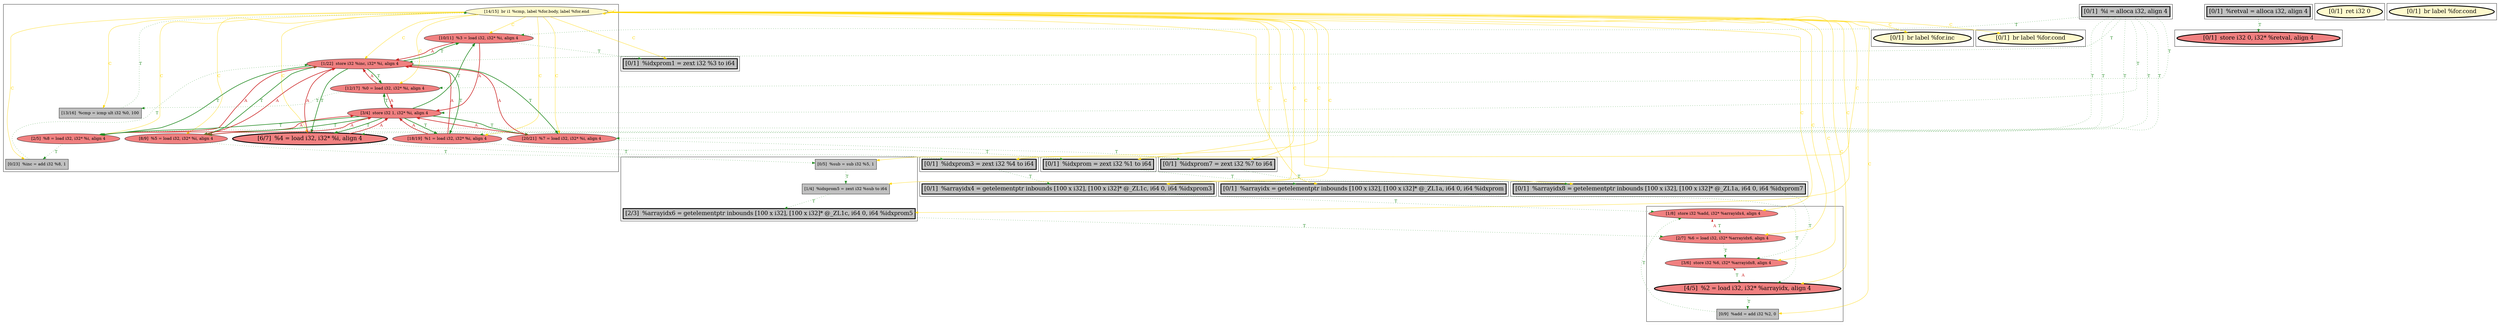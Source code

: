 
digraph G {



node135->node126 [color=gold,label="C",fontcolor=gold ]
node135->node137 [color=gold,label="C",fontcolor=gold ]
node135->node134 [color=gold,label="C",fontcolor=gold ]
node135->node143 [color=gold,label="C",fontcolor=gold ]
node142->node140 [style=solid,color=firebrick3,label="A",penwidth=2.0,fontcolor=firebrick3 ]
node140->node142 [style=solid,color=forestgreen,label="T",penwidth=2.0,fontcolor=forestgreen ]
node135->node152 [color=gold,label="C",fontcolor=gold ]
node145->node140 [style=solid,color=firebrick3,label="A",penwidth=2.0,fontcolor=firebrick3 ]
node140->node145 [style=solid,color=forestgreen,label="T",penwidth=2.0,fontcolor=forestgreen ]
node135->node127 [color=gold,label="C",fontcolor=gold ]
node135->node142 [color=gold,label="C",fontcolor=gold ]
node135->node132 [color=gold,label="C",fontcolor=gold ]
node139->node138 [style=solid,color=forestgreen,label="T",penwidth=2.0,fontcolor=forestgreen ]
node135->node145 [color=gold,label="C",fontcolor=gold ]
node145->node127 [style=dotted,color=forestgreen,label="T",penwidth=1.0,fontcolor=forestgreen ]
node135->node136 [color=gold,label="C",fontcolor=gold ]
node151->node141 [style=dotted,color=forestgreen,label="T",penwidth=1.0,fontcolor=forestgreen ]
node137->node140 [style=solid,color=firebrick3,label="A",penwidth=2.0,fontcolor=firebrick3 ]
node151->node140 [style=dotted,color=forestgreen,label="T",penwidth=1.0,fontcolor=forestgreen ]
node138->node148 [style=dotted,color=forestgreen,label="T",penwidth=1.0,fontcolor=forestgreen ]
node139->node145 [style=solid,color=forestgreen,label="T",penwidth=2.0,fontcolor=forestgreen ]
node148->node146 [style=dotted,color=forestgreen,label="T",penwidth=1.0,fontcolor=forestgreen ]
node129->node147 [style=dotted,color=forestgreen,label="T",penwidth=1.0,fontcolor=forestgreen ]
node147->node121 [style=dotted,color=forestgreen,label="T",penwidth=1.0,fontcolor=forestgreen ]
node135->node135 [color=gold,label="C",fontcolor=gold ]
node120->node123 [style=dotted,color=forestgreen,label="T",penwidth=1.0,fontcolor=forestgreen ]
node139->node137 [style=solid,color=forestgreen,label="T",penwidth=2.0,fontcolor=forestgreen ]
node152->node122 [style=dotted,color=forestgreen,label="T",penwidth=1.0,fontcolor=forestgreen ]
node135->node140 [color=gold,label="C",fontcolor=gold ]
node135->node131 [color=gold,label="C",fontcolor=gold ]
node141->node139 [style=solid,color=firebrick3,label="A",penwidth=2.0,fontcolor=firebrick3 ]
node127->node152 [style=dotted,color=forestgreen,label="T",penwidth=1.0,fontcolor=forestgreen ]
node135->node120 [color=gold,label="C",fontcolor=gold ]
node135->node130 [color=gold,label="C",fontcolor=gold ]
node143->node140 [style=solid,color=firebrick3,label="A",penwidth=2.0,fontcolor=firebrick3 ]
node138->node139 [style=solid,color=firebrick3,label="A",penwidth=2.0,fontcolor=firebrick3 ]
node123->node122 [style=solid,color=forestgreen,label="T",penwidth=0.0,fontcolor=forestgreen ]
node151->node143 [style=dotted,color=forestgreen,label="T",penwidth=1.0,fontcolor=forestgreen ]
node140->node143 [style=solid,color=forestgreen,label="T",penwidth=2.0,fontcolor=forestgreen ]
node138->node140 [style=solid,color=firebrick3,label="A",penwidth=2.0,fontcolor=firebrick3 ]
node151->node144 [style=dotted,color=forestgreen,label="T",penwidth=1.0,fontcolor=forestgreen ]
node135->node121 [color=gold,label="C",fontcolor=gold ]
node135->node119 [color=gold,label="C",fontcolor=gold ]
node151->node138 [style=dotted,color=forestgreen,label="T",penwidth=1.0,fontcolor=forestgreen ]
node122->node119 [style=dotted,color=forestgreen,label="T",penwidth=1.0,fontcolor=forestgreen ]
node136->node135 [style=dotted,color=forestgreen,label="T",penwidth=1.0,fontcolor=forestgreen ]
node140->node137 [style=solid,color=forestgreen,label="T",penwidth=2.0,fontcolor=forestgreen ]
node120->node121 [style=solid,color=firebrick3,label="A",penwidth=0.0,fontcolor=firebrick3 ]
node151->node145 [style=dotted,color=forestgreen,label="T",penwidth=1.0,fontcolor=forestgreen ]
node144->node136 [style=dotted,color=forestgreen,label="T",penwidth=1.0,fontcolor=forestgreen ]
node135->node141 [color=gold,label="C",fontcolor=gold ]
node135->node148 [color=gold,label="C",fontcolor=gold ]
node121->node120 [style=solid,color=forestgreen,label="T",penwidth=0.0,fontcolor=forestgreen ]
node122->node123 [style=solid,color=firebrick3,label="A",penwidth=0.0,fontcolor=firebrick3 ]
node132->node131 [style=dotted,color=forestgreen,label="T",penwidth=1.0,fontcolor=forestgreen ]
node143->node139 [style=solid,color=firebrick3,label="A",penwidth=2.0,fontcolor=firebrick3 ]
node135->node123 [color=gold,label="C",fontcolor=gold ]
node135->node147 [color=gold,label="C",fontcolor=gold ]
node135->node149 [color=gold,label="C",fontcolor=gold ]
node135->node138 [color=gold,label="C",fontcolor=gold ]
node139->node143 [style=solid,color=forestgreen,label="T",penwidth=2.0,fontcolor=forestgreen ]
node135->node150 [color=gold,label="C",fontcolor=gold ]
node142->node129 [style=dotted,color=forestgreen,label="T",penwidth=1.0,fontcolor=forestgreen ]
node135->node129 [color=gold,label="C",fontcolor=gold ]
node140->node141 [style=solid,color=forestgreen,label="T",penwidth=2.0,fontcolor=forestgreen ]
node139->node142 [style=solid,color=forestgreen,label="T",penwidth=2.0,fontcolor=forestgreen ]
node141->node140 [style=solid,color=firebrick3,label="A",penwidth=2.0,fontcolor=firebrick3 ]
node134->node140 [style=dotted,color=forestgreen,label="T",penwidth=1.0,fontcolor=forestgreen ]
node142->node139 [style=solid,color=firebrick3,label="A",penwidth=2.0,fontcolor=firebrick3 ]
node131->node120 [style=dotted,color=forestgreen,label="T",penwidth=1.0,fontcolor=forestgreen ]
node135->node144 [color=gold,label="C",fontcolor=gold ]
node143->node134 [style=dotted,color=forestgreen,label="T",penwidth=1.0,fontcolor=forestgreen ]
node144->node140 [style=solid,color=firebrick3,label="A",penwidth=2.0,fontcolor=firebrick3 ]
node151->node142 [style=dotted,color=forestgreen,label="T",penwidth=1.0,fontcolor=forestgreen ]
node130->node132 [style=dotted,color=forestgreen,label="T",penwidth=1.0,fontcolor=forestgreen ]
node145->node139 [style=solid,color=firebrick3,label="A",penwidth=2.0,fontcolor=firebrick3 ]
node141->node130 [style=dotted,color=forestgreen,label="T",penwidth=1.0,fontcolor=forestgreen ]
node139->node141 [style=solid,color=forestgreen,label="T",penwidth=2.0,fontcolor=forestgreen ]
node135->node122 [color=gold,label="C",fontcolor=gold ]
node151->node139 [style=dotted,color=forestgreen,label="T",penwidth=1.0,fontcolor=forestgreen ]
node140->node144 [style=solid,color=forestgreen,label="T",penwidth=2.0,fontcolor=forestgreen ]
node140->node138 [style=solid,color=forestgreen,label="T",penwidth=2.0,fontcolor=forestgreen ]
node139->node144 [style=solid,color=forestgreen,label="T",penwidth=2.0,fontcolor=forestgreen ]
node135->node146 [color=gold,label="C",fontcolor=gold ]
node128->node124 [style=dotted,color=forestgreen,label="T",penwidth=1.0,fontcolor=forestgreen ]
node137->node126 [style=dotted,color=forestgreen,label="T",penwidth=1.0,fontcolor=forestgreen ]
node151->node137 [style=dotted,color=forestgreen,label="T",penwidth=1.0,fontcolor=forestgreen ]
node146->node123 [style=dotted,color=forestgreen,label="T",penwidth=1.0,fontcolor=forestgreen ]
node119->node121 [style=dotted,color=forestgreen,label="T",penwidth=1.0,fontcolor=forestgreen ]
node144->node139 [style=solid,color=firebrick3,label="A",penwidth=2.0,fontcolor=firebrick3 ]
node137->node139 [style=solid,color=firebrick3,label="A",penwidth=2.0,fontcolor=firebrick3 ]


subgraph cluster16 {


node152 [penwidth=3.0,fontsize=20,fillcolor=grey,label="[0/1]  %arrayidx = getelementptr inbounds [100 x i32], [100 x i32]* @_ZL1a, i64 0, i64 %idxprom",shape=rectangle,style=filled ]



}

subgraph cluster4 {


node127 [penwidth=3.0,fontsize=20,fillcolor=grey,label="[0/1]  %idxprom = zext i32 %1 to i64",shape=rectangle,style=filled ]



}

subgraph cluster3 {


node126 [penwidth=3.0,fontsize=20,fillcolor=grey,label="[0/1]  %idxprom1 = zext i32 %3 to i64",shape=rectangle,style=filled ]



}

subgraph cluster2 {


node125 [penwidth=3.0,fontsize=20,fillcolor=lemonchiffon,label="[0/1]  ret i32 0",shape=ellipse,style=filled ]



}

subgraph cluster1 {


node124 [penwidth=3.0,fontsize=20,fillcolor=lightcoral,label="[0/1]  store i32 0, i32* %retval, align 4",shape=ellipse,style=filled ]



}

subgraph cluster12 {


node148 [penwidth=3.0,fontsize=20,fillcolor=grey,label="[0/1]  %idxprom7 = zext i32 %7 to i64",shape=rectangle,style=filled ]



}

subgraph cluster5 {


node128 [penwidth=3.0,fontsize=20,fillcolor=grey,label="[0/1]  %retval = alloca i32, align 4",shape=rectangle,style=filled ]



}

subgraph cluster0 {


node122 [penwidth=3.0,fontsize=20,fillcolor=lightcoral,label="[4/5]  %2 = load i32, i32* %arrayidx, align 4",shape=ellipse,style=filled ]
node123 [fillcolor=lightcoral,label="[3/6]  store i32 %6, i32* %arrayidx8, align 4",shape=ellipse,style=filled ]
node121 [fillcolor=lightcoral,label="[1/8]  store i32 %add, i32* %arrayidx4, align 4",shape=ellipse,style=filled ]
node119 [fillcolor=grey,label="[0/9]  %add = add i32 %2, 0",shape=rectangle,style=filled ]
node120 [fillcolor=lightcoral,label="[2/7]  %6 = load i32, i32* %arrayidx6, align 4",shape=ellipse,style=filled ]



}

subgraph cluster6 {


node129 [penwidth=3.0,fontsize=20,fillcolor=grey,label="[0/1]  %idxprom3 = zext i32 %4 to i64",shape=rectangle,style=filled ]



}

subgraph cluster14 {


node150 [penwidth=3.0,fontsize=20,fillcolor=lemonchiffon,label="[0/1]  br label %for.cond",shape=ellipse,style=filled ]



}

subgraph cluster7 {


node132 [fillcolor=grey,label="[1/4]  %idxprom5 = zext i32 %sub to i64",shape=rectangle,style=filled ]
node130 [fillcolor=grey,label="[0/5]  %sub = sub i32 %5, 1",shape=rectangle,style=filled ]
node131 [penwidth=3.0,fontsize=20,fillcolor=grey,label="[2/3]  %arrayidx6 = getelementptr inbounds [100 x i32], [100 x i32]* @_ZL1c, i64 0, i64 %idxprom5",shape=rectangle,style=filled ]



}

subgraph cluster8 {


node133 [penwidth=3.0,fontsize=20,fillcolor=lemonchiffon,label="[0/1]  br label %for.cond",shape=ellipse,style=filled ]



}

subgraph cluster9 {


node145 [fillcolor=lightcoral,label="[18/19]  %1 = load i32, i32* %i, align 4",shape=ellipse,style=filled ]
node143 [fillcolor=lightcoral,label="[2/5]  %8 = load i32, i32* %i, align 4",shape=ellipse,style=filled ]
node144 [fillcolor=lightcoral,label="[12/17]  %0 = load i32, i32* %i, align 4",shape=ellipse,style=filled ]
node142 [penwidth=3.0,fontsize=20,fillcolor=lightcoral,label="[6/7]  %4 = load i32, i32* %i, align 4",shape=ellipse,style=filled ]
node138 [fillcolor=lightcoral,label="[20/21]  %7 = load i32, i32* %i, align 4",shape=ellipse,style=filled ]
node140 [fillcolor=lightcoral,label="[1/22]  store i32 %inc, i32* %i, align 4",shape=ellipse,style=filled ]
node135 [fillcolor=lemonchiffon,label="[14/15]  br i1 %cmp, label %for.body, label %for.end",shape=ellipse,style=filled ]
node139 [fillcolor=lightcoral,label="[3/4]  store i32 1, i32* %i, align 4",shape=ellipse,style=filled ]
node136 [fillcolor=grey,label="[13/16]  %cmp = icmp ult i32 %0, 100",shape=rectangle,style=filled ]
node141 [fillcolor=lightcoral,label="[8/9]  %5 = load i32, i32* %i, align 4",shape=ellipse,style=filled ]
node134 [fillcolor=grey,label="[0/23]  %inc = add i32 %8, 1",shape=rectangle,style=filled ]
node137 [fillcolor=lightcoral,label="[10/11]  %3 = load i32, i32* %i, align 4",shape=ellipse,style=filled ]



}

subgraph cluster10 {


node146 [penwidth=3.0,fontsize=20,fillcolor=grey,label="[0/1]  %arrayidx8 = getelementptr inbounds [100 x i32], [100 x i32]* @_ZL1a, i64 0, i64 %idxprom7",shape=rectangle,style=filled ]



}

subgraph cluster11 {


node147 [penwidth=3.0,fontsize=20,fillcolor=grey,label="[0/1]  %arrayidx4 = getelementptr inbounds [100 x i32], [100 x i32]* @_ZL1c, i64 0, i64 %idxprom3",shape=rectangle,style=filled ]



}

subgraph cluster13 {


node149 [penwidth=3.0,fontsize=20,fillcolor=lemonchiffon,label="[0/1]  br label %for.inc",shape=ellipse,style=filled ]



}

subgraph cluster15 {


node151 [penwidth=3.0,fontsize=20,fillcolor=grey,label="[0/1]  %i = alloca i32, align 4",shape=rectangle,style=filled ]



}

}
